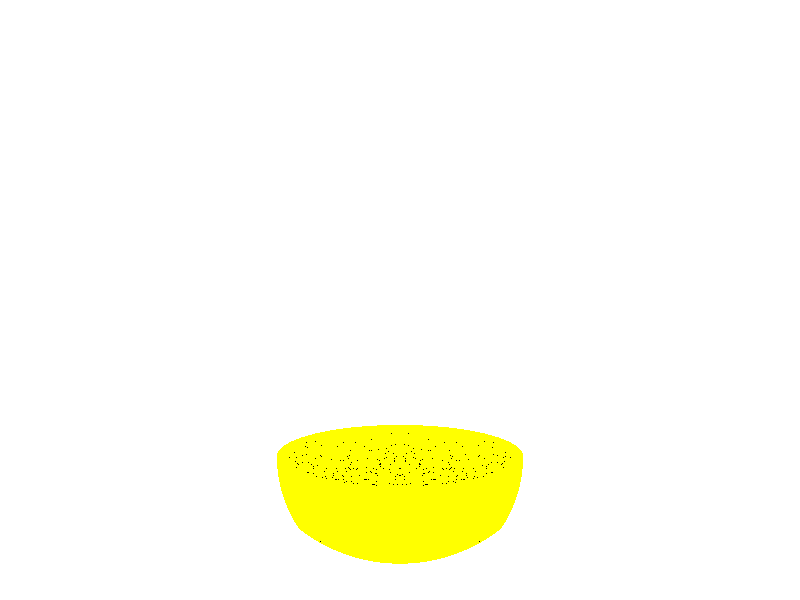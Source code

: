 #include "colors.inc"
#include "metals.inc"
#include "textures.inc"
                    
                    
/*FINAL
#local bol = merge {
                object{o1}
                object{o2}
                object{o3}
            }
#local bol = difference{
                object{bol}
                object{bol scale 0.97 translate<0,0.08,0>}
            }
*/

#local base_sphere = sphere{<0,-3,0>  5.3 pigment{Yellow} }
#local base_box = box{<-5.3,-7, -5.3>, <5.3,6, 5.3>  pigment{Black}}
//base_sphere
//cubo_base

#local base_bowl = difference{
     		object{base_sphere}
     		object{base_box}
     		
}
base_bowl

#local medium_sphere = sphere{<0,-5,0>  4.01pigment{Yellow} }
#local medium_box_up = box{<-5,-5.3,-5>, <5,0, 5>  pigment{Black}}
#local medium_box_down = box{<-4.5,-9.5,-4.5>, <4.5,-7, 4.5>  pigment{Black}}
//medium_sphere
//medium_box_down
//medium_box_up

#local medium_bowl  = difference{
	difference{
		object{medium_sphere}
		object{medium_box_down}
	}
	object{medium_box_up}
}
//medium_bowl
#local bowl_without_cone = merge{
	object{base_bowl}
	object{medium_bowl}
}
//bowl_without_cone
#local final_bowl = cone {<0,-5.3,0>,4.01, <0,-5,0>, 4.01 pigment{Yellow} } 
//final_bowl
#local bowl_with_cone = merge{
	object{base_bowl}
	object{medium_bowl}
	object{final_bowl}
}
//bowl_with_cone
#local bowl = difference{
                object{bowl_with_cone}
                object{bowl_with_cone scale 0.97}
}
bowl
background {color White}
camera {
	location <0,0,-20>
	look_at <0, 0, 0>
}
light_source{
<0,5, -5>
color rgb<1,1,1>
}